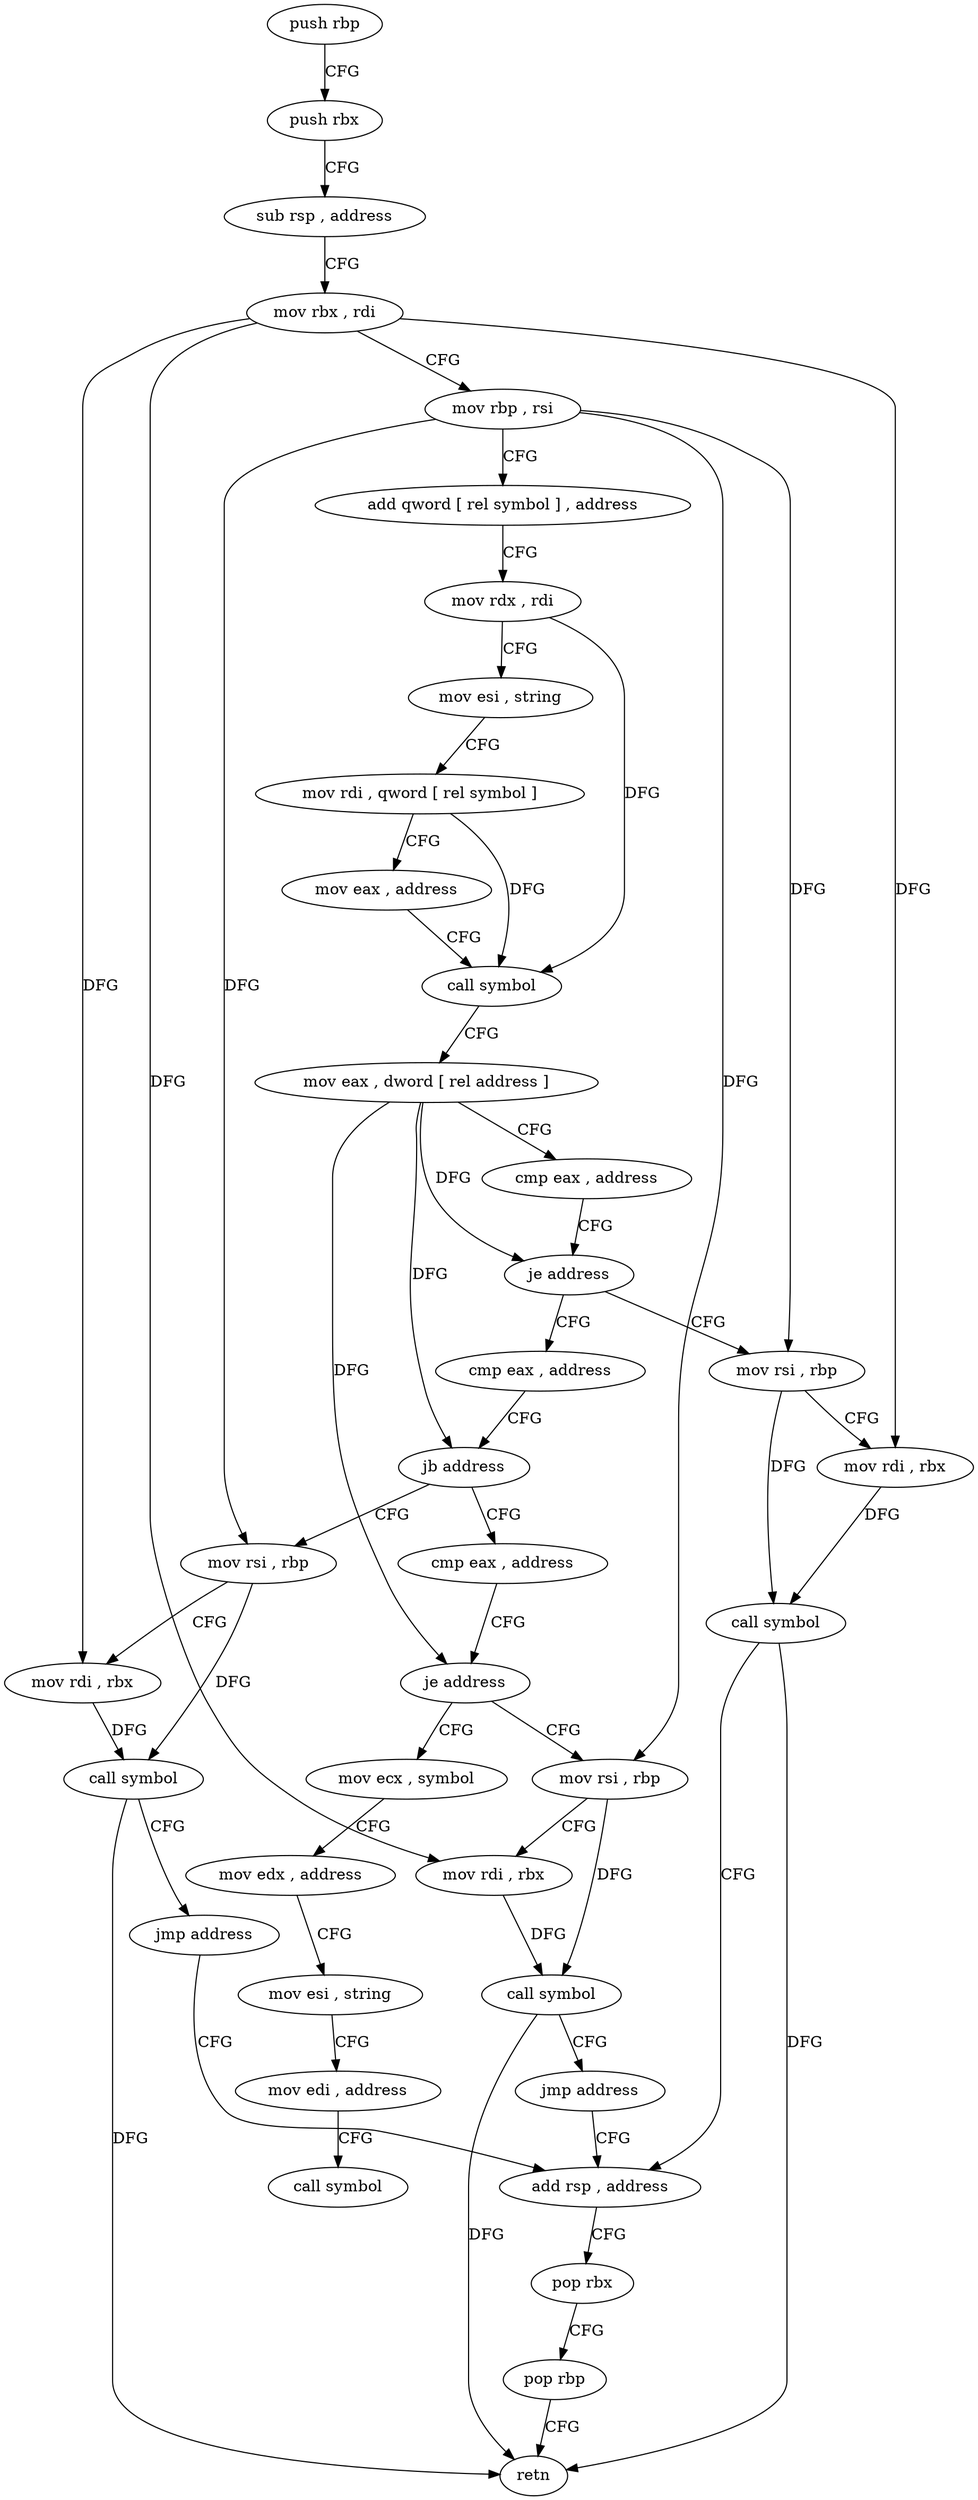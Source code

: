 digraph "func" {
"4230154" [label = "push rbp" ]
"4230155" [label = "push rbx" ]
"4230156" [label = "sub rsp , address" ]
"4230160" [label = "mov rbx , rdi" ]
"4230163" [label = "mov rbp , rsi" ]
"4230166" [label = "add qword [ rel symbol ] , address" ]
"4230174" [label = "mov rdx , rdi" ]
"4230177" [label = "mov esi , string" ]
"4230182" [label = "mov rdi , qword [ rel symbol ]" ]
"4230189" [label = "mov eax , address" ]
"4230194" [label = "call symbol" ]
"4230199" [label = "mov eax , dword [ rel address ]" ]
"4230205" [label = "cmp eax , address" ]
"4230208" [label = "je address" ]
"4230245" [label = "mov rsi , rbp" ]
"4230210" [label = "cmp eax , address" ]
"4230248" [label = "mov rdi , rbx" ]
"4230251" [label = "call symbol" ]
"4230256" [label = "add rsp , address" ]
"4230213" [label = "jb address" ]
"4230276" [label = "mov rsi , rbp" ]
"4230215" [label = "cmp eax , address" ]
"4230279" [label = "mov rdi , rbx" ]
"4230282" [label = "call symbol" ]
"4230287" [label = "jmp address" ]
"4230218" [label = "je address" ]
"4230263" [label = "mov rsi , rbp" ]
"4230220" [label = "mov ecx , symbol" ]
"4230260" [label = "pop rbx" ]
"4230261" [label = "pop rbp" ]
"4230262" [label = "retn" ]
"4230266" [label = "mov rdi , rbx" ]
"4230269" [label = "call symbol" ]
"4230274" [label = "jmp address" ]
"4230225" [label = "mov edx , address" ]
"4230230" [label = "mov esi , string" ]
"4230235" [label = "mov edi , address" ]
"4230240" [label = "call symbol" ]
"4230154" -> "4230155" [ label = "CFG" ]
"4230155" -> "4230156" [ label = "CFG" ]
"4230156" -> "4230160" [ label = "CFG" ]
"4230160" -> "4230163" [ label = "CFG" ]
"4230160" -> "4230248" [ label = "DFG" ]
"4230160" -> "4230279" [ label = "DFG" ]
"4230160" -> "4230266" [ label = "DFG" ]
"4230163" -> "4230166" [ label = "CFG" ]
"4230163" -> "4230245" [ label = "DFG" ]
"4230163" -> "4230276" [ label = "DFG" ]
"4230163" -> "4230263" [ label = "DFG" ]
"4230166" -> "4230174" [ label = "CFG" ]
"4230174" -> "4230177" [ label = "CFG" ]
"4230174" -> "4230194" [ label = "DFG" ]
"4230177" -> "4230182" [ label = "CFG" ]
"4230182" -> "4230189" [ label = "CFG" ]
"4230182" -> "4230194" [ label = "DFG" ]
"4230189" -> "4230194" [ label = "CFG" ]
"4230194" -> "4230199" [ label = "CFG" ]
"4230199" -> "4230205" [ label = "CFG" ]
"4230199" -> "4230208" [ label = "DFG" ]
"4230199" -> "4230213" [ label = "DFG" ]
"4230199" -> "4230218" [ label = "DFG" ]
"4230205" -> "4230208" [ label = "CFG" ]
"4230208" -> "4230245" [ label = "CFG" ]
"4230208" -> "4230210" [ label = "CFG" ]
"4230245" -> "4230248" [ label = "CFG" ]
"4230245" -> "4230251" [ label = "DFG" ]
"4230210" -> "4230213" [ label = "CFG" ]
"4230248" -> "4230251" [ label = "DFG" ]
"4230251" -> "4230256" [ label = "CFG" ]
"4230251" -> "4230262" [ label = "DFG" ]
"4230256" -> "4230260" [ label = "CFG" ]
"4230213" -> "4230276" [ label = "CFG" ]
"4230213" -> "4230215" [ label = "CFG" ]
"4230276" -> "4230279" [ label = "CFG" ]
"4230276" -> "4230282" [ label = "DFG" ]
"4230215" -> "4230218" [ label = "CFG" ]
"4230279" -> "4230282" [ label = "DFG" ]
"4230282" -> "4230287" [ label = "CFG" ]
"4230282" -> "4230262" [ label = "DFG" ]
"4230287" -> "4230256" [ label = "CFG" ]
"4230218" -> "4230263" [ label = "CFG" ]
"4230218" -> "4230220" [ label = "CFG" ]
"4230263" -> "4230266" [ label = "CFG" ]
"4230263" -> "4230269" [ label = "DFG" ]
"4230220" -> "4230225" [ label = "CFG" ]
"4230260" -> "4230261" [ label = "CFG" ]
"4230261" -> "4230262" [ label = "CFG" ]
"4230266" -> "4230269" [ label = "DFG" ]
"4230269" -> "4230274" [ label = "CFG" ]
"4230269" -> "4230262" [ label = "DFG" ]
"4230274" -> "4230256" [ label = "CFG" ]
"4230225" -> "4230230" [ label = "CFG" ]
"4230230" -> "4230235" [ label = "CFG" ]
"4230235" -> "4230240" [ label = "CFG" ]
}
